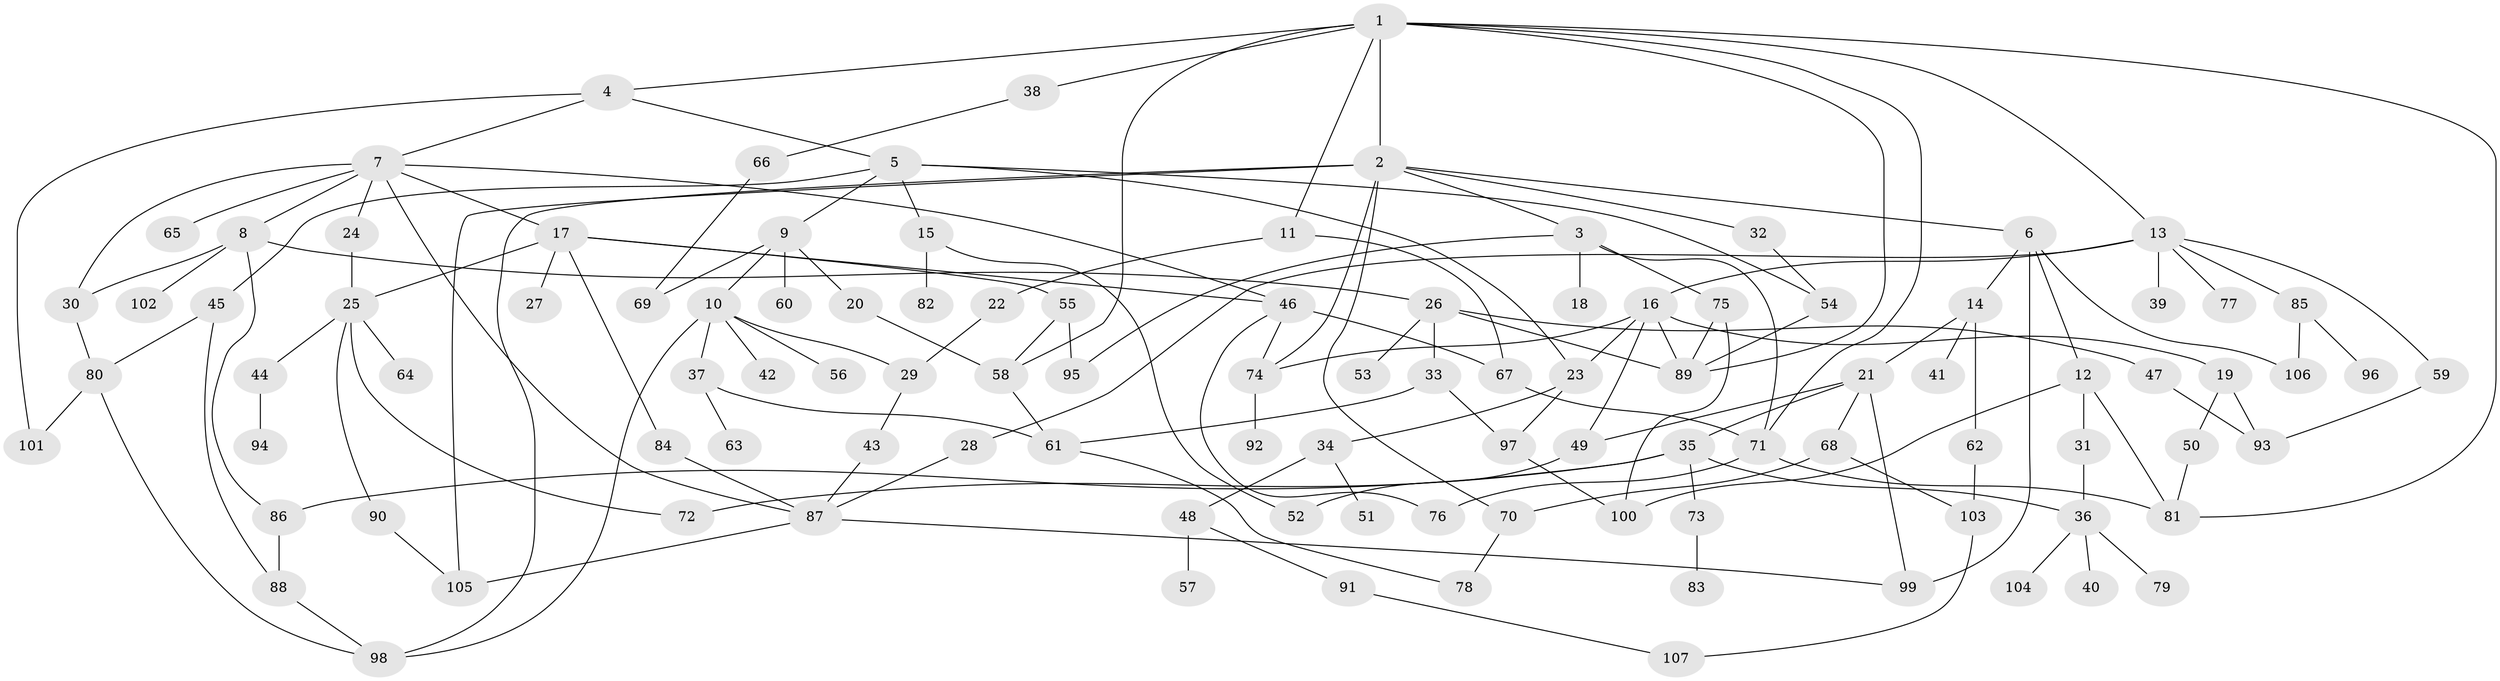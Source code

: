 // Generated by graph-tools (version 1.1) at 2025/25/03/09/25 03:25:27]
// undirected, 107 vertices, 159 edges
graph export_dot {
graph [start="1"]
  node [color=gray90,style=filled];
  1;
  2;
  3;
  4;
  5;
  6;
  7;
  8;
  9;
  10;
  11;
  12;
  13;
  14;
  15;
  16;
  17;
  18;
  19;
  20;
  21;
  22;
  23;
  24;
  25;
  26;
  27;
  28;
  29;
  30;
  31;
  32;
  33;
  34;
  35;
  36;
  37;
  38;
  39;
  40;
  41;
  42;
  43;
  44;
  45;
  46;
  47;
  48;
  49;
  50;
  51;
  52;
  53;
  54;
  55;
  56;
  57;
  58;
  59;
  60;
  61;
  62;
  63;
  64;
  65;
  66;
  67;
  68;
  69;
  70;
  71;
  72;
  73;
  74;
  75;
  76;
  77;
  78;
  79;
  80;
  81;
  82;
  83;
  84;
  85;
  86;
  87;
  88;
  89;
  90;
  91;
  92;
  93;
  94;
  95;
  96;
  97;
  98;
  99;
  100;
  101;
  102;
  103;
  104;
  105;
  106;
  107;
  1 -- 2;
  1 -- 4;
  1 -- 11;
  1 -- 13;
  1 -- 38;
  1 -- 81;
  1 -- 71;
  1 -- 89;
  1 -- 58;
  2 -- 3;
  2 -- 6;
  2 -- 32;
  2 -- 70;
  2 -- 98;
  2 -- 105;
  2 -- 74;
  3 -- 18;
  3 -- 75;
  3 -- 95;
  3 -- 71;
  4 -- 5;
  4 -- 7;
  4 -- 101;
  5 -- 9;
  5 -- 15;
  5 -- 23;
  5 -- 45;
  5 -- 54;
  6 -- 12;
  6 -- 14;
  6 -- 99;
  6 -- 106;
  7 -- 8;
  7 -- 17;
  7 -- 24;
  7 -- 30;
  7 -- 65;
  7 -- 46;
  7 -- 87;
  8 -- 26;
  8 -- 102;
  8 -- 30;
  8 -- 86;
  9 -- 10;
  9 -- 20;
  9 -- 60;
  9 -- 69;
  10 -- 29;
  10 -- 37;
  10 -- 42;
  10 -- 56;
  10 -- 98;
  11 -- 22;
  11 -- 67;
  12 -- 31;
  12 -- 100;
  12 -- 81;
  13 -- 16;
  13 -- 28;
  13 -- 39;
  13 -- 59;
  13 -- 77;
  13 -- 85;
  14 -- 21;
  14 -- 41;
  14 -- 62;
  15 -- 82;
  15 -- 52;
  16 -- 19;
  16 -- 49;
  16 -- 74;
  16 -- 23;
  16 -- 89;
  17 -- 25;
  17 -- 27;
  17 -- 46;
  17 -- 55;
  17 -- 84;
  19 -- 50;
  19 -- 93;
  20 -- 58;
  21 -- 35;
  21 -- 68;
  21 -- 99;
  21 -- 49;
  22 -- 29;
  23 -- 34;
  23 -- 97;
  24 -- 25;
  25 -- 44;
  25 -- 64;
  25 -- 72;
  25 -- 90;
  26 -- 33;
  26 -- 47;
  26 -- 53;
  26 -- 89;
  28 -- 87;
  29 -- 43;
  30 -- 80;
  31 -- 36;
  32 -- 54;
  33 -- 97;
  33 -- 61;
  34 -- 48;
  34 -- 51;
  35 -- 73;
  35 -- 86;
  35 -- 72;
  35 -- 36;
  36 -- 40;
  36 -- 79;
  36 -- 104;
  37 -- 63;
  37 -- 61;
  38 -- 66;
  43 -- 87;
  44 -- 94;
  45 -- 80;
  45 -- 88;
  46 -- 67;
  46 -- 76;
  46 -- 74;
  47 -- 93;
  48 -- 57;
  48 -- 91;
  49 -- 52;
  50 -- 81;
  54 -- 89;
  55 -- 58;
  55 -- 95;
  58 -- 61;
  59 -- 93;
  61 -- 78;
  62 -- 103;
  66 -- 69;
  67 -- 71;
  68 -- 103;
  68 -- 70;
  70 -- 78;
  71 -- 76;
  71 -- 81;
  73 -- 83;
  74 -- 92;
  75 -- 100;
  75 -- 89;
  80 -- 98;
  80 -- 101;
  84 -- 87;
  85 -- 96;
  85 -- 106;
  86 -- 88;
  87 -- 99;
  87 -- 105;
  88 -- 98;
  90 -- 105;
  91 -- 107;
  97 -- 100;
  103 -- 107;
}
